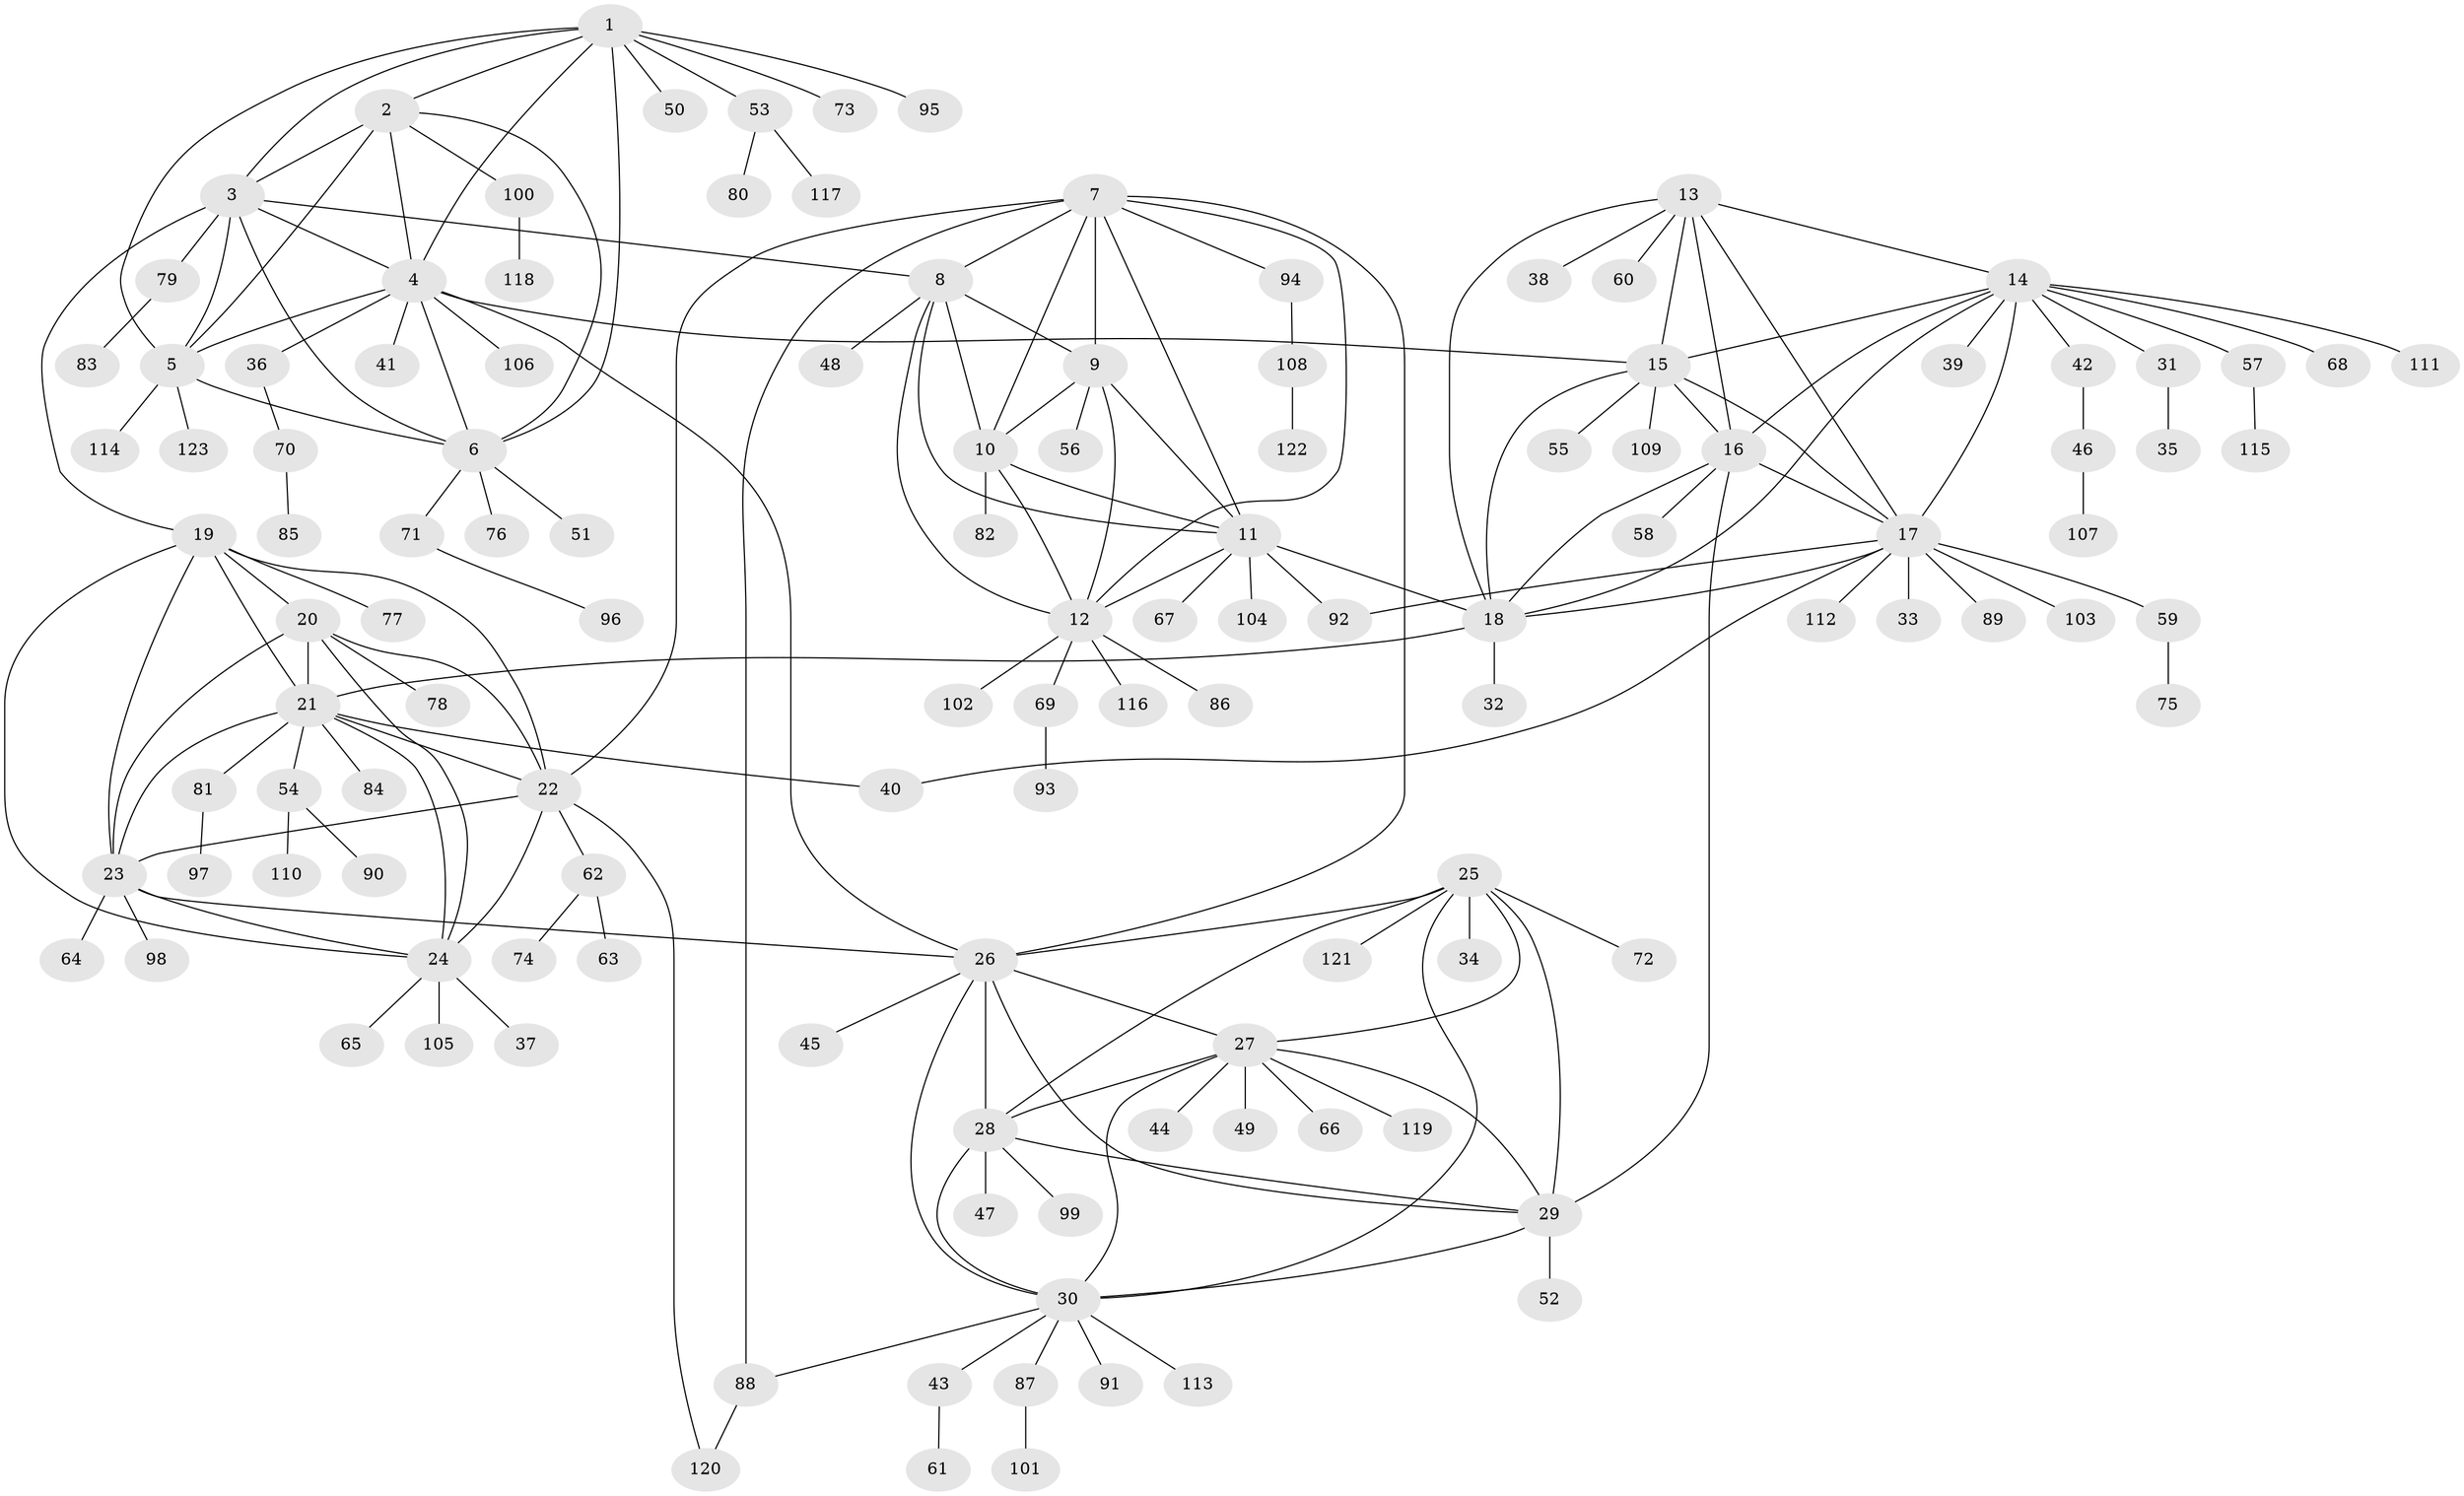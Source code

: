 // coarse degree distribution, {11: 0.011627906976744186, 5: 0.023255813953488372, 8: 0.046511627906976744, 4: 0.011627906976744186, 10: 0.046511627906976744, 6: 0.023255813953488372, 15: 0.011627906976744186, 1: 0.7790697674418605, 2: 0.03488372093023256, 3: 0.011627906976744186}
// Generated by graph-tools (version 1.1) at 2025/58/03/04/25 21:58:47]
// undirected, 123 vertices, 182 edges
graph export_dot {
graph [start="1"]
  node [color=gray90,style=filled];
  1;
  2;
  3;
  4;
  5;
  6;
  7;
  8;
  9;
  10;
  11;
  12;
  13;
  14;
  15;
  16;
  17;
  18;
  19;
  20;
  21;
  22;
  23;
  24;
  25;
  26;
  27;
  28;
  29;
  30;
  31;
  32;
  33;
  34;
  35;
  36;
  37;
  38;
  39;
  40;
  41;
  42;
  43;
  44;
  45;
  46;
  47;
  48;
  49;
  50;
  51;
  52;
  53;
  54;
  55;
  56;
  57;
  58;
  59;
  60;
  61;
  62;
  63;
  64;
  65;
  66;
  67;
  68;
  69;
  70;
  71;
  72;
  73;
  74;
  75;
  76;
  77;
  78;
  79;
  80;
  81;
  82;
  83;
  84;
  85;
  86;
  87;
  88;
  89;
  90;
  91;
  92;
  93;
  94;
  95;
  96;
  97;
  98;
  99;
  100;
  101;
  102;
  103;
  104;
  105;
  106;
  107;
  108;
  109;
  110;
  111;
  112;
  113;
  114;
  115;
  116;
  117;
  118;
  119;
  120;
  121;
  122;
  123;
  1 -- 2;
  1 -- 3;
  1 -- 4;
  1 -- 5;
  1 -- 6;
  1 -- 50;
  1 -- 53;
  1 -- 73;
  1 -- 95;
  2 -- 3;
  2 -- 4;
  2 -- 5;
  2 -- 6;
  2 -- 100;
  3 -- 4;
  3 -- 5;
  3 -- 6;
  3 -- 8;
  3 -- 19;
  3 -- 79;
  4 -- 5;
  4 -- 6;
  4 -- 15;
  4 -- 26;
  4 -- 36;
  4 -- 41;
  4 -- 106;
  5 -- 6;
  5 -- 114;
  5 -- 123;
  6 -- 51;
  6 -- 71;
  6 -- 76;
  7 -- 8;
  7 -- 9;
  7 -- 10;
  7 -- 11;
  7 -- 12;
  7 -- 22;
  7 -- 26;
  7 -- 88;
  7 -- 94;
  8 -- 9;
  8 -- 10;
  8 -- 11;
  8 -- 12;
  8 -- 48;
  9 -- 10;
  9 -- 11;
  9 -- 12;
  9 -- 56;
  10 -- 11;
  10 -- 12;
  10 -- 82;
  11 -- 12;
  11 -- 18;
  11 -- 67;
  11 -- 92;
  11 -- 104;
  12 -- 69;
  12 -- 86;
  12 -- 102;
  12 -- 116;
  13 -- 14;
  13 -- 15;
  13 -- 16;
  13 -- 17;
  13 -- 18;
  13 -- 38;
  13 -- 60;
  14 -- 15;
  14 -- 16;
  14 -- 17;
  14 -- 18;
  14 -- 31;
  14 -- 39;
  14 -- 42;
  14 -- 57;
  14 -- 68;
  14 -- 111;
  15 -- 16;
  15 -- 17;
  15 -- 18;
  15 -- 55;
  15 -- 109;
  16 -- 17;
  16 -- 18;
  16 -- 29;
  16 -- 58;
  17 -- 18;
  17 -- 33;
  17 -- 40;
  17 -- 59;
  17 -- 89;
  17 -- 92;
  17 -- 103;
  17 -- 112;
  18 -- 21;
  18 -- 32;
  19 -- 20;
  19 -- 21;
  19 -- 22;
  19 -- 23;
  19 -- 24;
  19 -- 77;
  20 -- 21;
  20 -- 22;
  20 -- 23;
  20 -- 24;
  20 -- 78;
  21 -- 22;
  21 -- 23;
  21 -- 24;
  21 -- 40;
  21 -- 54;
  21 -- 81;
  21 -- 84;
  22 -- 23;
  22 -- 24;
  22 -- 62;
  22 -- 120;
  23 -- 24;
  23 -- 26;
  23 -- 64;
  23 -- 98;
  24 -- 37;
  24 -- 65;
  24 -- 105;
  25 -- 26;
  25 -- 27;
  25 -- 28;
  25 -- 29;
  25 -- 30;
  25 -- 34;
  25 -- 72;
  25 -- 121;
  26 -- 27;
  26 -- 28;
  26 -- 29;
  26 -- 30;
  26 -- 45;
  27 -- 28;
  27 -- 29;
  27 -- 30;
  27 -- 44;
  27 -- 49;
  27 -- 66;
  27 -- 119;
  28 -- 29;
  28 -- 30;
  28 -- 47;
  28 -- 99;
  29 -- 30;
  29 -- 52;
  30 -- 43;
  30 -- 87;
  30 -- 88;
  30 -- 91;
  30 -- 113;
  31 -- 35;
  36 -- 70;
  42 -- 46;
  43 -- 61;
  46 -- 107;
  53 -- 80;
  53 -- 117;
  54 -- 90;
  54 -- 110;
  57 -- 115;
  59 -- 75;
  62 -- 63;
  62 -- 74;
  69 -- 93;
  70 -- 85;
  71 -- 96;
  79 -- 83;
  81 -- 97;
  87 -- 101;
  88 -- 120;
  94 -- 108;
  100 -- 118;
  108 -- 122;
}
